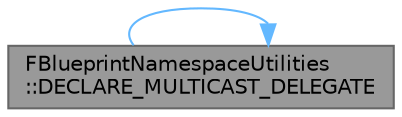 digraph "FBlueprintNamespaceUtilities::DECLARE_MULTICAST_DELEGATE"
{
 // INTERACTIVE_SVG=YES
 // LATEX_PDF_SIZE
  bgcolor="transparent";
  edge [fontname=Helvetica,fontsize=10,labelfontname=Helvetica,labelfontsize=10];
  node [fontname=Helvetica,fontsize=10,shape=box,height=0.2,width=0.4];
  rankdir="LR";
  Node1 [id="Node000001",label="FBlueprintNamespaceUtilities\l::DECLARE_MULTICAST_DELEGATE",height=0.2,width=0.4,color="gray40", fillcolor="grey60", style="filled", fontcolor="black",tooltip="Delegate invoked whenever the default Blueprint namespace type changes."];
  Node1 -> Node1 [id="edge1_Node000001_Node000001",color="steelblue1",style="solid",tooltip=" "];
}
